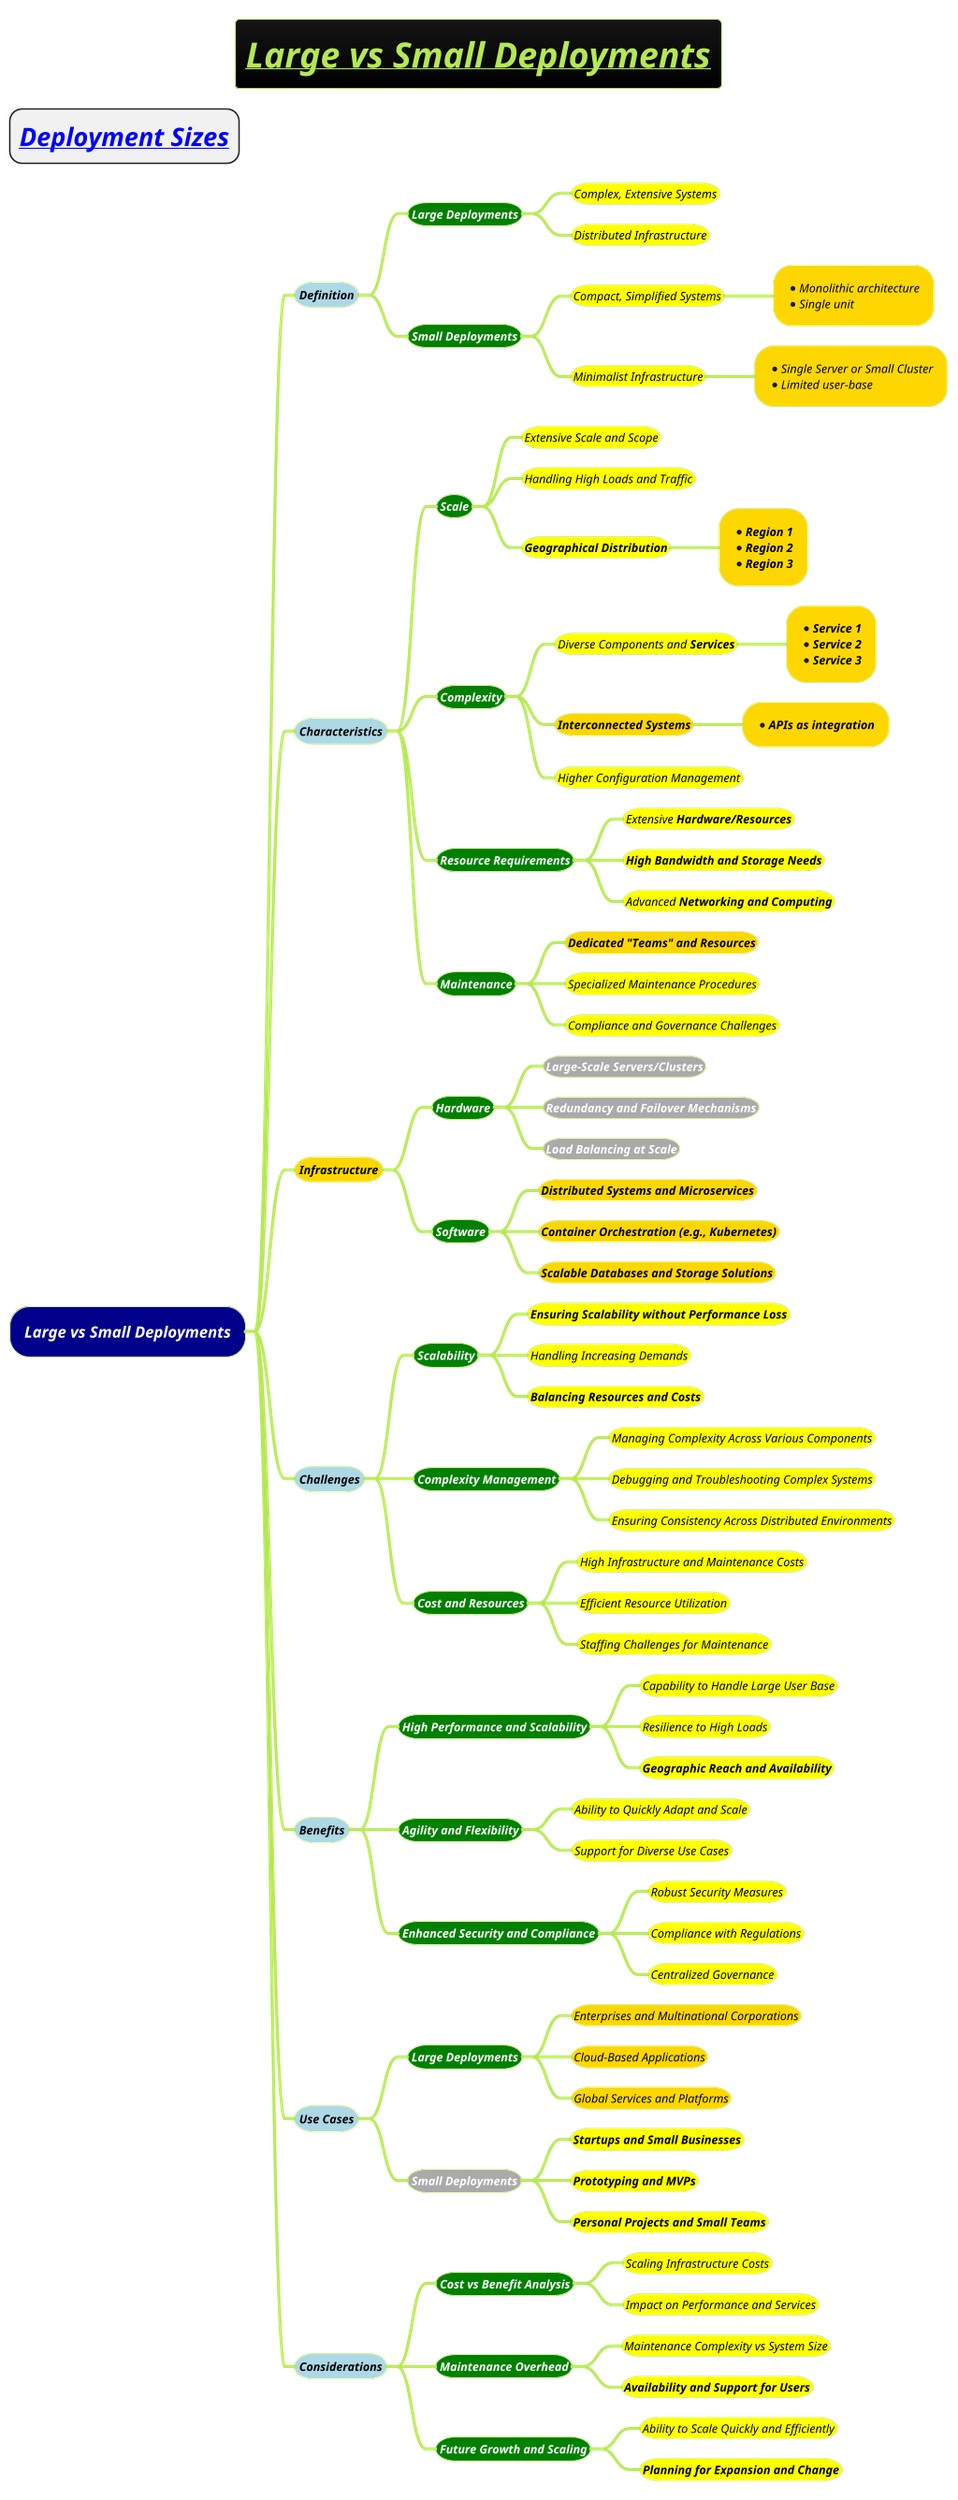 @startmindmap
title =<i><b><u>Large vs Small Deployments
* =<b><i>[[docs/3-programming-languages/architectural-characteristics/Deployment-size.puml Deployment Sizes]]
!theme hacker

*[#darkblue] <i><color #white>Large vs Small Deployments
**[#lightblue] <i><color #black><size:12>Definition
***[#green] <b><i><color #white><size:12>Large Deployments
****[#yellow] <i><color #black><size:12>Complex, Extensive Systems
****[#yellow] <i><color #black><size:12>Distributed Infrastructure
***[#green] <b><i><color #white><size:12>Small Deployments
****[#yellow] <i><color #black><size:12>Compact, Simplified Systems
*****[#gold] *<i><color #black><size:12>Monolithic architecture\n*<i><color #black><size:12>Single unit
****[#yellow] <i><color #black><size:12>Minimalist Infrastructure
*****[#gold] *<i><color #black><size:12>Single Server or Small Cluster\n*<i><color #black><size:12>Limited user-base
**[#lightblue] <i><color #black><size:12>Characteristics
***[#green] <b><i><color #white><size:12>Scale
****[#yellow] <i><color #black><size:12>Extensive Scale and Scope
****[#yellow] <i><color #black><size:12>Handling High Loads and Traffic
****[#yellow] <i><color #black><size:12><b>Geographical Distribution
*****[#gold] *<i><color #black><size:12><b>Region 1 \n*<i><color #black><size:12><b>Region 2 \n*<i><color #black><size:12><b>Region 3
***[#green] <b><i><color #white><size:12>Complexity
****[#yellow] <i><color #black><size:12>Diverse Components and <b>Services
*****[#gold] *<i><color #black><size:12><b>Service 1 \n*<i><color #black><size:12><b>Service 2 \n*<i><color #black><size:12><b>Service 3
****[#gold] <i><color #black><size:12><b>Interconnected Systems
*****[#gold] *<i><color #black><size:12><b>APIs as integration
****[#yellow] <i><color #black><size:12>Higher Configuration Management
***[#green] <b><i><color #white><size:12>Resource Requirements
****[#yellow] <i><color #black><size:12>Extensive <b>Hardware/Resources
****[#yellow] <i><color #black><size:12><b>High Bandwidth and Storage Needs
****[#yellow] <i><color #black><size:12>Advanced <b>Networking and Computing
***[#green] <b><i><color #white><size:12>Maintenance
****[#gold] <i><color #black><size:12><b>Dedicated "Teams" and Resources
****[#yellow] <i><color #black><size:12>Specialized Maintenance Procedures
****[#yellow] <i><color #black><size:12>Compliance and Governance Challenges
**[#gold] <i><color #black><size:12>Infrastructure
***[#green] <b><i><color #white><size:12>Hardware
****[#a] <i><color #white><size:12><b>Large-Scale Servers/Clusters
****[#a] <i><color #white><size:12><b>Redundancy and Failover Mechanisms
****[#a] <i><color #white><size:12><b>Load Balancing at Scale
***[#green] <b><i><color #white><size:12>Software
****[#gold] <b><i><color #black><size:12>Distributed Systems and Microservices
****[#gold] <b><i><color #black><size:12>Container Orchestration (e.g., Kubernetes)
****[#gold] <b><i><color #black><size:12>Scalable Databases and Storage Solutions
**[#lightblue] <i><color #black><size:12>Challenges
***[#green] <b><i><color #white><size:12>Scalability
****[#yellow] <i><color #black><size:12><b>Ensuring Scalability without Performance Loss
****[#yellow] <i><color #black><size:12>Handling Increasing Demands
****[#yellow] <i><color #black><size:12><b>Balancing Resources and Costs
***[#green] <b><i><color #white><size:12>Complexity Management
****[#yellow] <i><color #black><size:12>Managing Complexity Across Various Components
****[#yellow] <i><color #black><size:12>Debugging and Troubleshooting Complex Systems
****[#yellow] <i><color #black><size:12>Ensuring Consistency Across Distributed Environments
***[#green] <b><i><color #white><size:12>Cost and Resources
****[#yellow] <i><color #black><size:12>High Infrastructure and Maintenance Costs
****[#yellow] <i><color #black><size:12>Efficient Resource Utilization
****[#yellow] <i><color #black><size:12>Staffing Challenges for Maintenance
**[#lightblue] <i><color #black><size:12>Benefits
***[#green] <b><i><color #white><size:12>High Performance and Scalability
****[#yellow] <i><color #black><size:12>Capability to Handle Large User Base
****[#yellow] <i><color #black><size:12>Resilience to High Loads
****[#yellow] <i><color #black><size:12><b>Geographic Reach and Availability
***[#green] <b><i><color #white><size:12>Agility and Flexibility
****[#yellow] <i><color #black><size:12>Ability to Quickly Adapt and Scale
****[#yellow] <i><color #black><size:12>Support for Diverse Use Cases
***[#green] <b><i><color #white><size:12>Enhanced Security and Compliance
****[#yellow] <i><color #black><size:12>Robust Security Measures
****[#yellow] <i><color #black><size:12>Compliance with Regulations
****[#yellow] <i><color #black><size:12>Centralized Governance
**[#lightblue] <i><color #black><size:12>Use Cases
***[#green] <b><i><color #white><size:12>Large Deployments
****[#gold] <i><color #black><size:12>Enterprises and Multinational Corporations
****[#gold] <i><color #black><size:12>Cloud-Based Applications
****[#gold] <i><color #black><size:12>Global Services and Platforms
***[#a] <b><i><color #white><size:12>Small Deployments
****[#yellow] <b><i><color #black><size:12>Startups and Small Businesses
****[#yellow] <b><i><color #black><size:12>Prototyping and MVPs
****[#yellow] <b><i><color #black><size:12>Personal Projects and Small Teams
**[#lightblue] <i><color #black><size:12>Considerations
***[#green] <b><i><color #white><size:12>Cost vs Benefit Analysis
****[#yellow] <i><color #black><size:12>Scaling Infrastructure Costs
****[#yellow] <i><color #black><size:12>Impact on Performance and Services
***[#green] <b><i><color #white><size:12>Maintenance Overhead
****[#yellow] <i><color #black><size:12>Maintenance Complexity vs System Size
****[#yellow] <i><color #black><size:12><b>Availability and Support for Users
***[#green] <b><i><color #white><size:12>Future Growth and Scaling
****[#yellow] <i><color #black><size:12>Ability to Scale Quickly and Efficiently
****[#yellow] <i><color #black><size:12><b>Planning for Expansion and Change
@endmindmap
